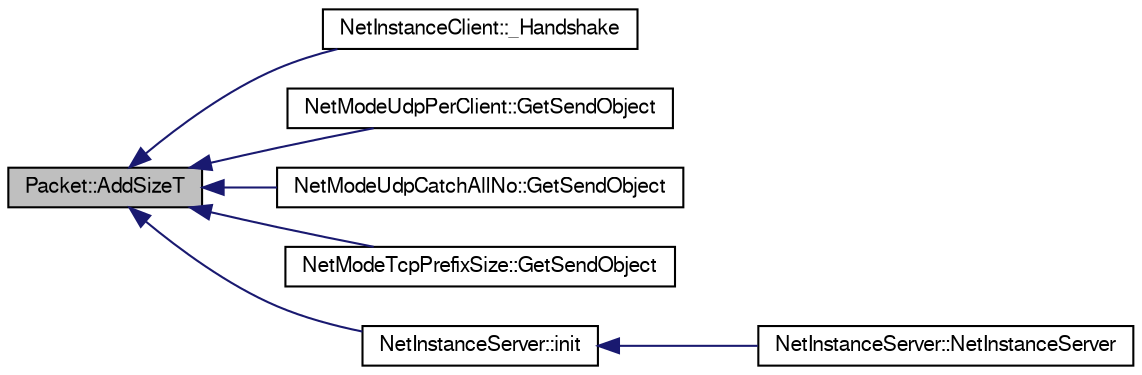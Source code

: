 digraph G
{
  edge [fontname="FreeSans",fontsize="10",labelfontname="FreeSans",labelfontsize="10"];
  node [fontname="FreeSans",fontsize="10",shape=record];
  rankdir=LR;
  Node1 [label="Packet::AddSizeT",height=0.2,width=0.4,color="black", fillcolor="grey75", style="filled" fontcolor="black"];
  Node1 -> Node2 [dir=back,color="midnightblue",fontsize="10",style="solid",fontname="FreeSans"];
  Node2 [label="NetInstanceClient::_Handshake",height=0.2,width=0.4,color="black", fillcolor="white", style="filled",URL="$class_net_instance_client.html#a6e22c2ad45d20637c96205472b36fbd7"];
  Node1 -> Node3 [dir=back,color="midnightblue",fontsize="10",style="solid",fontname="FreeSans"];
  Node3 [label="NetModeUdpPerClient::GetSendObject",height=0.2,width=0.4,color="black", fillcolor="white", style="filled",URL="$class_net_mode_udp_per_client.html#a6a6a8cd7ebf9d72760b2f328a64e5a0e"];
  Node1 -> Node4 [dir=back,color="midnightblue",fontsize="10",style="solid",fontname="FreeSans"];
  Node4 [label="NetModeUdpCatchAllNo::GetSendObject",height=0.2,width=0.4,color="black", fillcolor="white", style="filled",URL="$class_net_mode_udp_catch_all_no.html#a32447c9f1e407a509e3b0179f50fab5c"];
  Node1 -> Node5 [dir=back,color="midnightblue",fontsize="10",style="solid",fontname="FreeSans"];
  Node5 [label="NetModeTcpPrefixSize::GetSendObject",height=0.2,width=0.4,color="black", fillcolor="white", style="filled",URL="$class_net_mode_tcp_prefix_size.html#ab1c734f295e365dce076f68a162d169a"];
  Node1 -> Node6 [dir=back,color="midnightblue",fontsize="10",style="solid",fontname="FreeSans"];
  Node6 [label="NetInstanceServer::init",height=0.2,width=0.4,color="black", fillcolor="white", style="filled",URL="$class_net_instance_server.html#aec1cb62dd80e73771a00d0f7a0ad47ba"];
  Node6 -> Node7 [dir=back,color="midnightblue",fontsize="10",style="solid",fontname="FreeSans"];
  Node7 [label="NetInstanceServer::NetInstanceServer",height=0.2,width=0.4,color="black", fillcolor="white", style="filled",URL="$class_net_instance_server.html#afb65fda21c651d12b0027c0c7be3de6a"];
}
